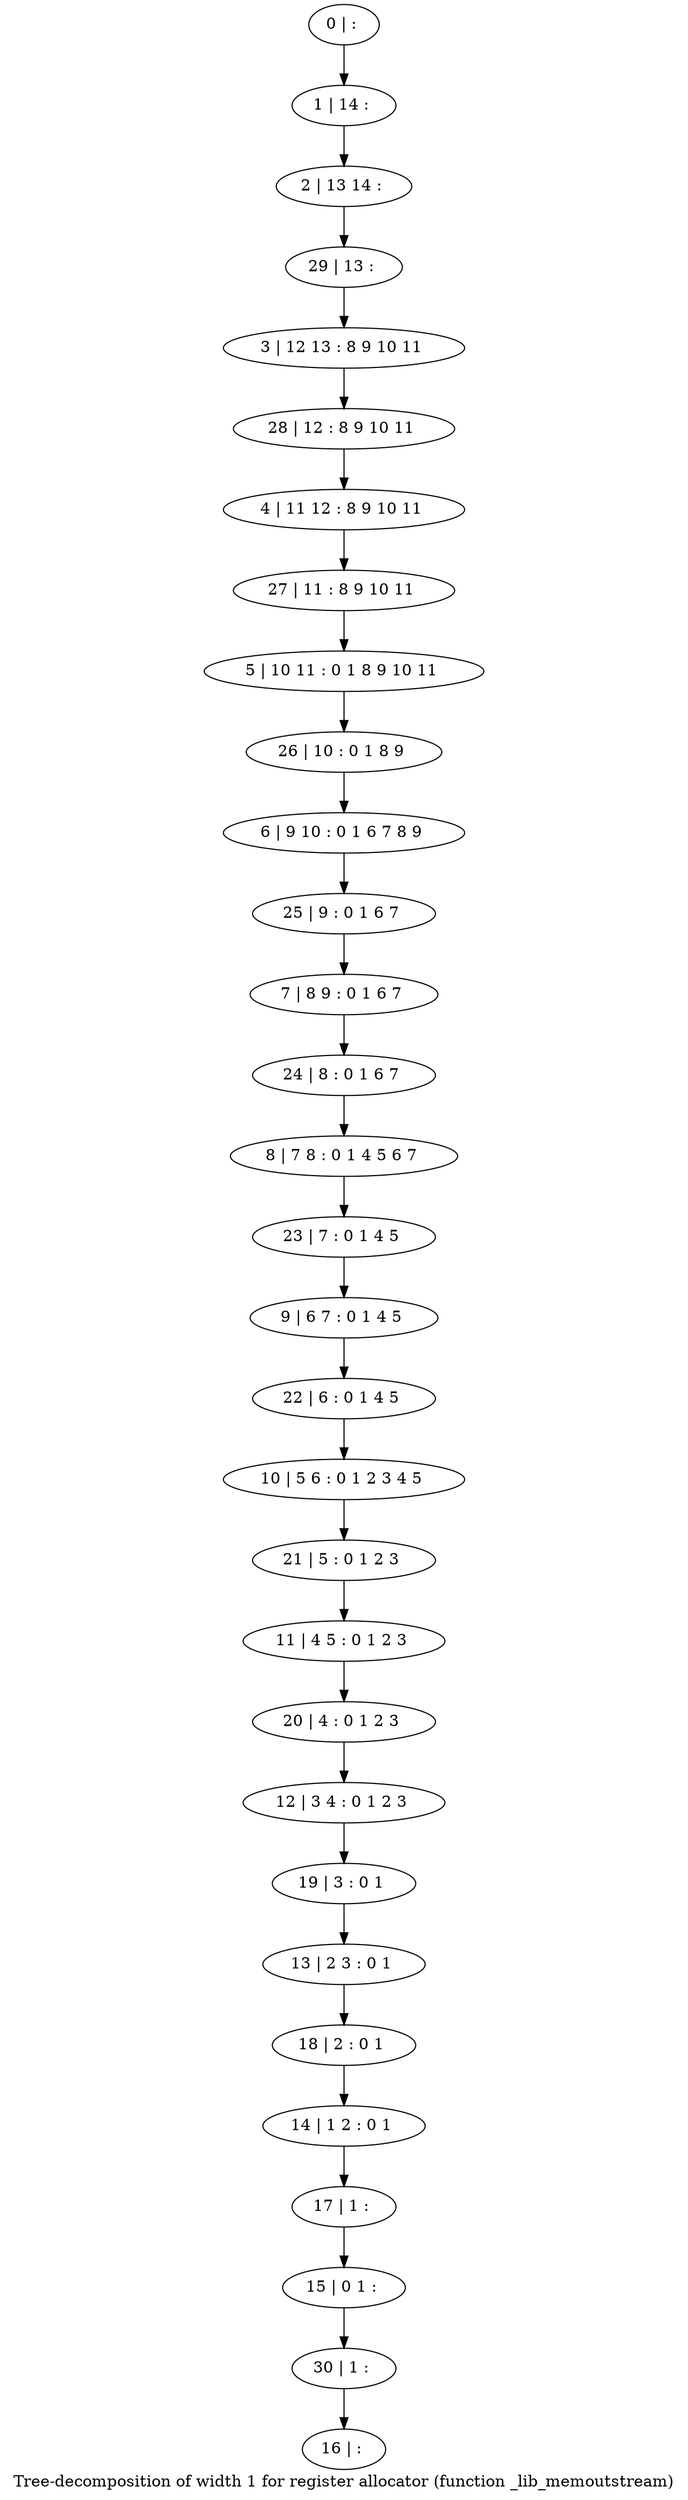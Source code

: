 digraph G {
graph [label="Tree-decomposition of width 1 for register allocator (function _lib_memoutstream)"]
0[label="0 | : "];
1[label="1 | 14 : "];
2[label="2 | 13 14 : "];
3[label="3 | 12 13 : 8 9 10 11 "];
4[label="4 | 11 12 : 8 9 10 11 "];
5[label="5 | 10 11 : 0 1 8 9 10 11 "];
6[label="6 | 9 10 : 0 1 6 7 8 9 "];
7[label="7 | 8 9 : 0 1 6 7 "];
8[label="8 | 7 8 : 0 1 4 5 6 7 "];
9[label="9 | 6 7 : 0 1 4 5 "];
10[label="10 | 5 6 : 0 1 2 3 4 5 "];
11[label="11 | 4 5 : 0 1 2 3 "];
12[label="12 | 3 4 : 0 1 2 3 "];
13[label="13 | 2 3 : 0 1 "];
14[label="14 | 1 2 : 0 1 "];
15[label="15 | 0 1 : "];
16[label="16 | : "];
17[label="17 | 1 : "];
18[label="18 | 2 : 0 1 "];
19[label="19 | 3 : 0 1 "];
20[label="20 | 4 : 0 1 2 3 "];
21[label="21 | 5 : 0 1 2 3 "];
22[label="22 | 6 : 0 1 4 5 "];
23[label="23 | 7 : 0 1 4 5 "];
24[label="24 | 8 : 0 1 6 7 "];
25[label="25 | 9 : 0 1 6 7 "];
26[label="26 | 10 : 0 1 8 9 "];
27[label="27 | 11 : 8 9 10 11 "];
28[label="28 | 12 : 8 9 10 11 "];
29[label="29 | 13 : "];
30[label="30 | 1 : "];
0->1 ;
1->2 ;
17->15 ;
14->17 ;
18->14 ;
13->18 ;
19->13 ;
12->19 ;
20->12 ;
11->20 ;
21->11 ;
10->21 ;
22->10 ;
9->22 ;
23->9 ;
8->23 ;
24->8 ;
7->24 ;
25->7 ;
6->25 ;
26->6 ;
5->26 ;
27->5 ;
4->27 ;
28->4 ;
3->28 ;
29->3 ;
2->29 ;
30->16 ;
15->30 ;
}
